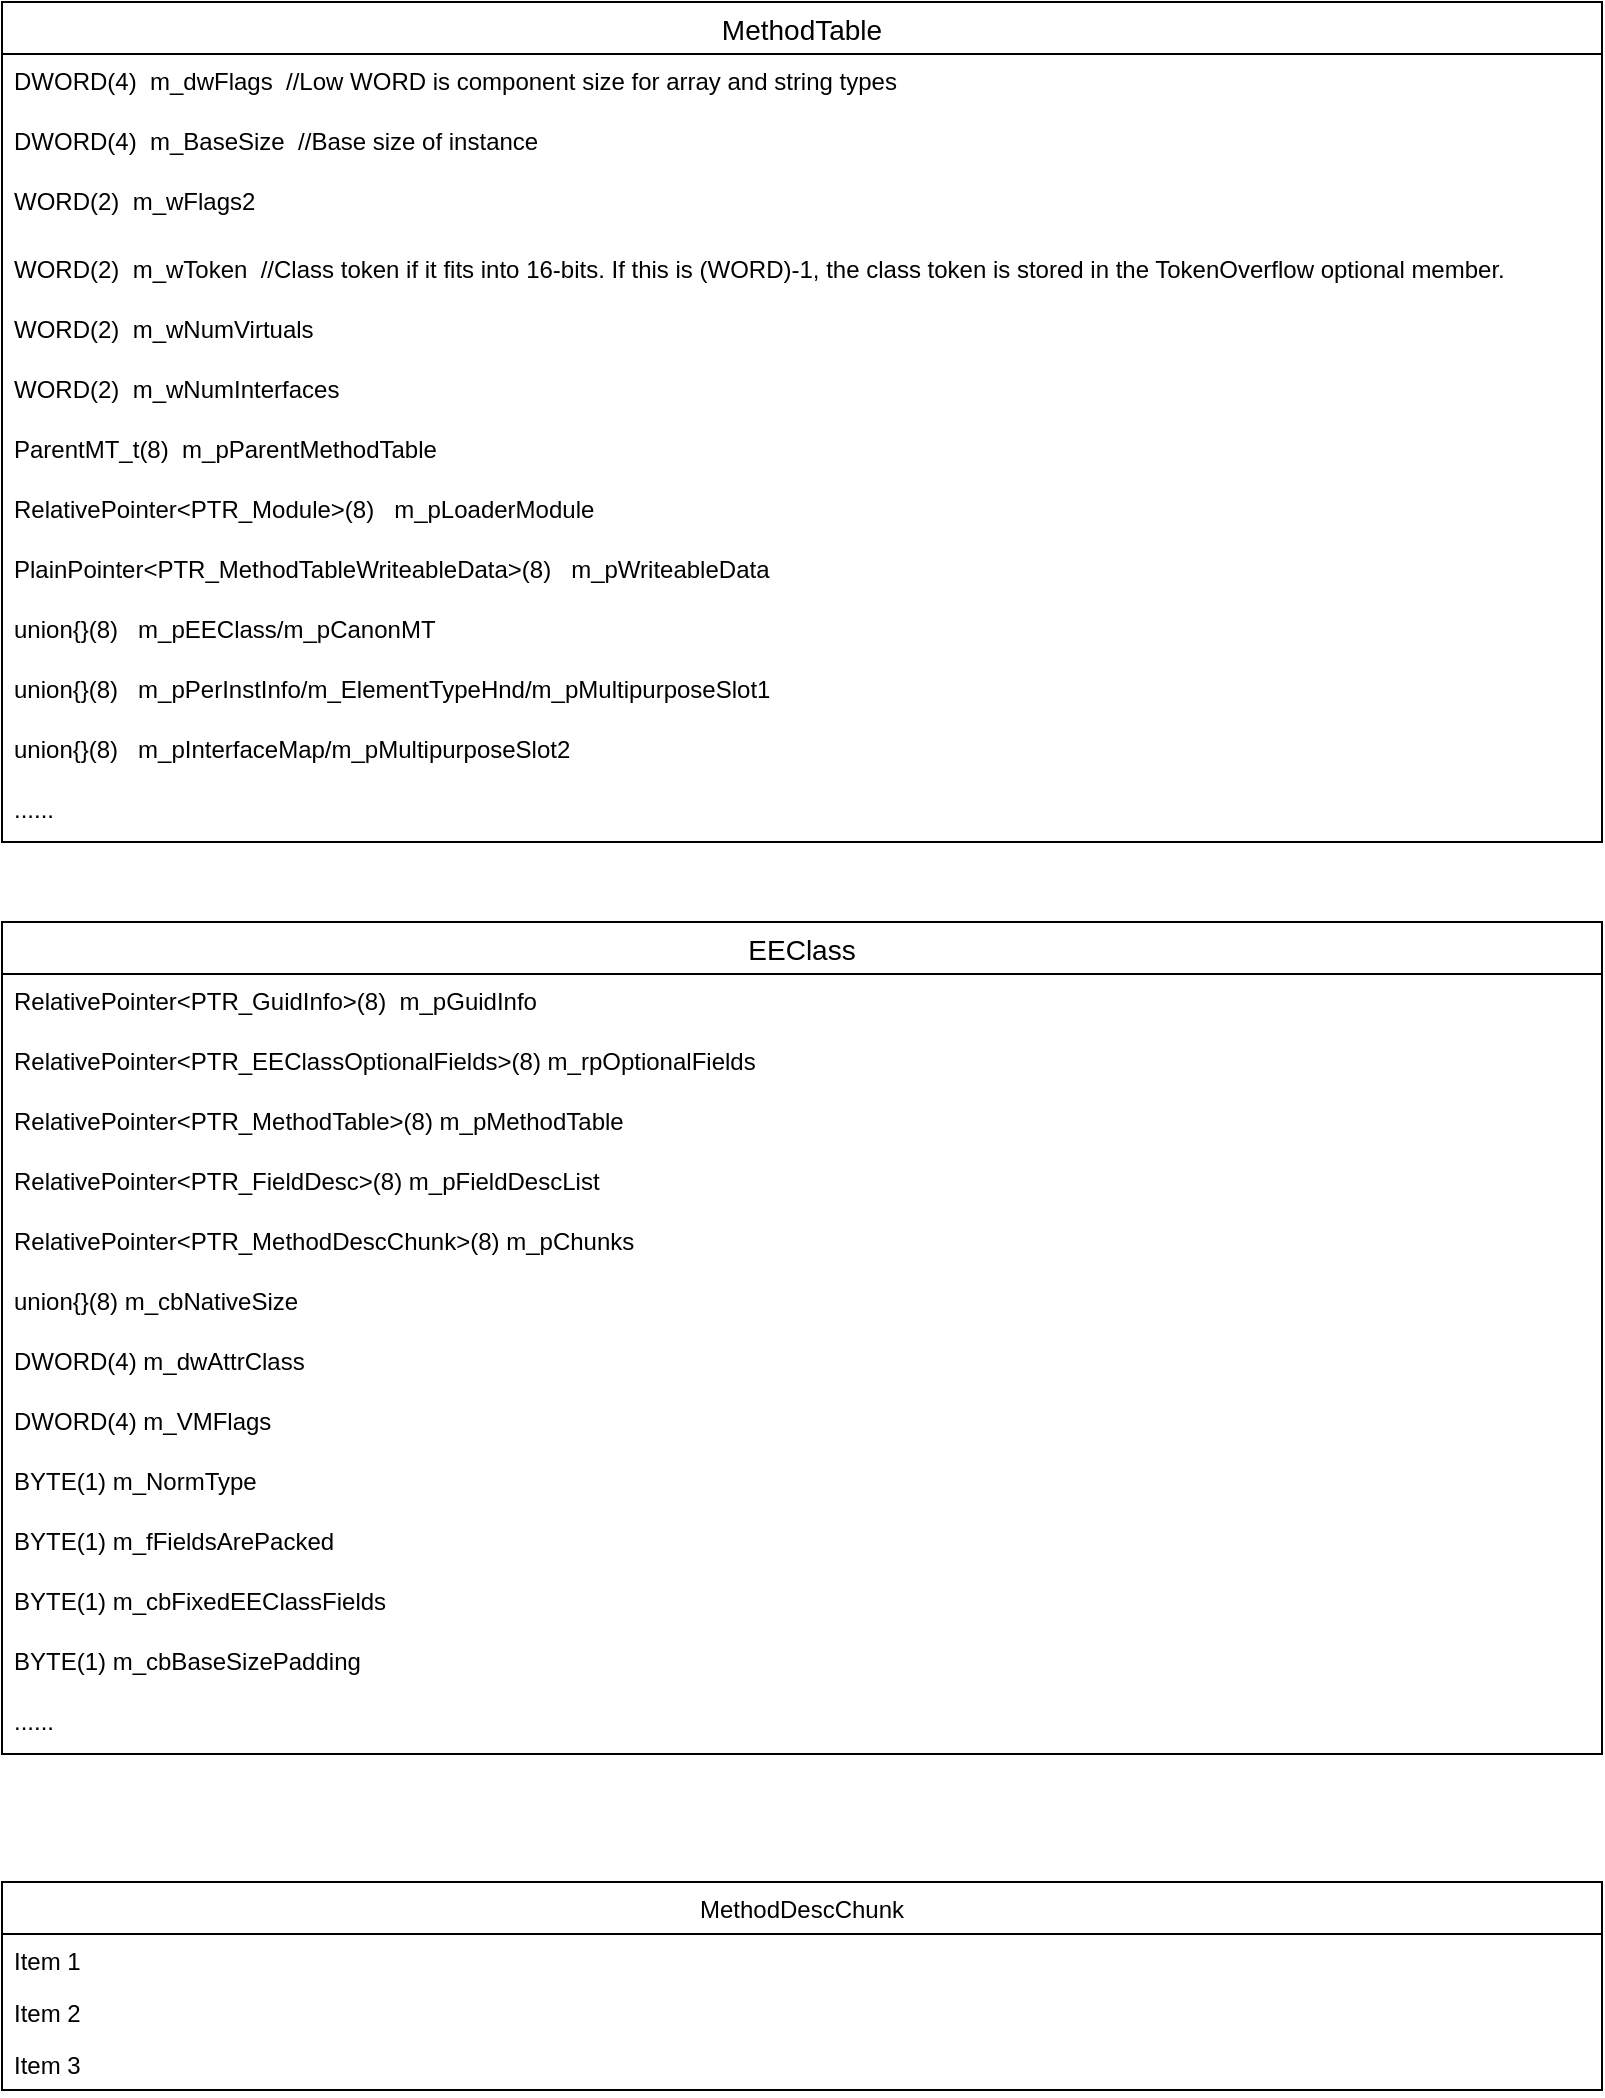 <mxfile version="13.7.9" type="device"><diagram id="g_3AhMqO-zzzt2UeoqaS" name="Page-1"><mxGraphModel dx="1326" dy="806" grid="1" gridSize="10" guides="1" tooltips="1" connect="1" arrows="1" fold="1" page="1" pageScale="1" pageWidth="850" pageHeight="1100" math="0" shadow="0"><root><mxCell id="0"/><mxCell id="1" parent="0"/><mxCell id="8AvZKaCvf72QN51XY9zz-26" value="MethodTable" style="swimlane;fontStyle=0;childLayout=stackLayout;horizontal=1;startSize=26;horizontalStack=0;resizeParent=1;resizeParentMax=0;resizeLast=0;collapsible=1;marginBottom=0;align=center;fontSize=14;" vertex="1" parent="1"><mxGeometry x="200" y="20" width="800" height="420" as="geometry"/></mxCell><mxCell id="8AvZKaCvf72QN51XY9zz-27" value="DWORD(4)  m_dwFlags  //Low WORD is component size for array and string types" style="text;strokeColor=none;fillColor=none;spacingLeft=4;spacingRight=4;overflow=hidden;rotatable=0;points=[[0,0.5],[1,0.5]];portConstraint=eastwest;fontSize=12;" vertex="1" parent="8AvZKaCvf72QN51XY9zz-26"><mxGeometry y="26" width="800" height="30" as="geometry"/></mxCell><mxCell id="8AvZKaCvf72QN51XY9zz-32" value="DWORD(4)  m_BaseSize  //Base size of instance" style="text;strokeColor=none;fillColor=none;spacingLeft=4;spacingRight=4;overflow=hidden;rotatable=0;points=[[0,0.5],[1,0.5]];portConstraint=eastwest;fontSize=12;" vertex="1" parent="8AvZKaCvf72QN51XY9zz-26"><mxGeometry y="56" width="800" height="30" as="geometry"/></mxCell><mxCell id="8AvZKaCvf72QN51XY9zz-28" value="WORD(2)  m_wFlags2  " style="text;strokeColor=none;fillColor=none;spacingLeft=4;spacingRight=4;overflow=hidden;rotatable=0;points=[[0,0.5],[1,0.5]];portConstraint=eastwest;fontSize=12;" vertex="1" parent="8AvZKaCvf72QN51XY9zz-26"><mxGeometry y="86" width="800" height="34" as="geometry"/></mxCell><mxCell id="8AvZKaCvf72QN51XY9zz-33" value="WORD(2)  m_wToken  //Class token if it fits into 16-bits. If this is (WORD)-1, the class token is stored in the TokenOverflow optional member." style="text;strokeColor=none;fillColor=none;spacingLeft=4;spacingRight=4;overflow=hidden;rotatable=0;points=[[0,0.5],[1,0.5]];portConstraint=eastwest;fontSize=12;" vertex="1" parent="8AvZKaCvf72QN51XY9zz-26"><mxGeometry y="120" width="800" height="30" as="geometry"/></mxCell><mxCell id="8AvZKaCvf72QN51XY9zz-34" value="WORD(2)  m_wNumVirtuals" style="text;strokeColor=none;fillColor=none;spacingLeft=4;spacingRight=4;overflow=hidden;rotatable=0;points=[[0,0.5],[1,0.5]];portConstraint=eastwest;fontSize=12;" vertex="1" parent="8AvZKaCvf72QN51XY9zz-26"><mxGeometry y="150" width="800" height="30" as="geometry"/></mxCell><mxCell id="8AvZKaCvf72QN51XY9zz-35" value="WORD(2)  m_wNumInterfaces" style="text;strokeColor=none;fillColor=none;spacingLeft=4;spacingRight=4;overflow=hidden;rotatable=0;points=[[0,0.5],[1,0.5]];portConstraint=eastwest;fontSize=12;" vertex="1" parent="8AvZKaCvf72QN51XY9zz-26"><mxGeometry y="180" width="800" height="30" as="geometry"/></mxCell><mxCell id="8AvZKaCvf72QN51XY9zz-29" value="ParentMT_t(8)  m_pParentMethodTable" style="text;strokeColor=none;fillColor=none;spacingLeft=4;spacingRight=4;overflow=hidden;rotatable=0;points=[[0,0.5],[1,0.5]];portConstraint=eastwest;fontSize=12;" vertex="1" parent="8AvZKaCvf72QN51XY9zz-26"><mxGeometry y="210" width="800" height="30" as="geometry"/></mxCell><mxCell id="8AvZKaCvf72QN51XY9zz-36" value="RelativePointer&lt;PTR_Module&gt;(8)   m_pLoaderModule" style="text;strokeColor=none;fillColor=none;spacingLeft=4;spacingRight=4;overflow=hidden;rotatable=0;points=[[0,0.5],[1,0.5]];portConstraint=eastwest;fontSize=12;" vertex="1" parent="8AvZKaCvf72QN51XY9zz-26"><mxGeometry y="240" width="800" height="30" as="geometry"/></mxCell><mxCell id="8AvZKaCvf72QN51XY9zz-37" value="PlainPointer&lt;PTR_MethodTableWriteableData&gt;(8)   m_pWriteableData" style="text;strokeColor=none;fillColor=none;spacingLeft=4;spacingRight=4;overflow=hidden;rotatable=0;points=[[0,0.5],[1,0.5]];portConstraint=eastwest;fontSize=12;" vertex="1" parent="8AvZKaCvf72QN51XY9zz-26"><mxGeometry y="270" width="800" height="30" as="geometry"/></mxCell><mxCell id="8AvZKaCvf72QN51XY9zz-38" value="union{}(8)   m_pEEClass/m_pCanonMT" style="text;strokeColor=none;fillColor=none;spacingLeft=4;spacingRight=4;overflow=hidden;rotatable=0;points=[[0,0.5],[1,0.5]];portConstraint=eastwest;fontSize=12;" vertex="1" parent="8AvZKaCvf72QN51XY9zz-26"><mxGeometry y="300" width="800" height="30" as="geometry"/></mxCell><mxCell id="8AvZKaCvf72QN51XY9zz-39" value="union{}(8)   m_pPerInstInfo/m_ElementTypeHnd/m_pMultipurposeSlot1" style="text;strokeColor=none;fillColor=none;spacingLeft=4;spacingRight=4;overflow=hidden;rotatable=0;points=[[0,0.5],[1,0.5]];portConstraint=eastwest;fontSize=12;" vertex="1" parent="8AvZKaCvf72QN51XY9zz-26"><mxGeometry y="330" width="800" height="30" as="geometry"/></mxCell><mxCell id="8AvZKaCvf72QN51XY9zz-40" value="union{}(8)   m_pInterfaceMap/m_pMultipurposeSlot2" style="text;strokeColor=none;fillColor=none;spacingLeft=4;spacingRight=4;overflow=hidden;rotatable=0;points=[[0,0.5],[1,0.5]];portConstraint=eastwest;fontSize=12;" vertex="1" parent="8AvZKaCvf72QN51XY9zz-26"><mxGeometry y="360" width="800" height="30" as="geometry"/></mxCell><mxCell id="8AvZKaCvf72QN51XY9zz-31" value="......" style="text;strokeColor=none;fillColor=none;spacingLeft=4;spacingRight=4;overflow=hidden;rotatable=0;points=[[0,0.5],[1,0.5]];portConstraint=eastwest;fontSize=12;" vertex="1" parent="8AvZKaCvf72QN51XY9zz-26"><mxGeometry y="390" width="800" height="30" as="geometry"/></mxCell><mxCell id="8AvZKaCvf72QN51XY9zz-70" value="MethodDescChunk" style="swimlane;fontStyle=0;childLayout=stackLayout;horizontal=1;startSize=26;fillColor=none;horizontalStack=0;resizeParent=1;resizeParentMax=0;resizeLast=0;collapsible=1;marginBottom=0;" vertex="1" parent="1"><mxGeometry x="200" y="960" width="800" height="104" as="geometry"/></mxCell><mxCell id="8AvZKaCvf72QN51XY9zz-71" value="Item 1" style="text;strokeColor=none;fillColor=none;align=left;verticalAlign=top;spacingLeft=4;spacingRight=4;overflow=hidden;rotatable=0;points=[[0,0.5],[1,0.5]];portConstraint=eastwest;" vertex="1" parent="8AvZKaCvf72QN51XY9zz-70"><mxGeometry y="26" width="800" height="26" as="geometry"/></mxCell><mxCell id="8AvZKaCvf72QN51XY9zz-72" value="Item 2" style="text;strokeColor=none;fillColor=none;align=left;verticalAlign=top;spacingLeft=4;spacingRight=4;overflow=hidden;rotatable=0;points=[[0,0.5],[1,0.5]];portConstraint=eastwest;" vertex="1" parent="8AvZKaCvf72QN51XY9zz-70"><mxGeometry y="52" width="800" height="26" as="geometry"/></mxCell><mxCell id="8AvZKaCvf72QN51XY9zz-73" value="Item 3" style="text;strokeColor=none;fillColor=none;align=left;verticalAlign=top;spacingLeft=4;spacingRight=4;overflow=hidden;rotatable=0;points=[[0,0.5],[1,0.5]];portConstraint=eastwest;" vertex="1" parent="8AvZKaCvf72QN51XY9zz-70"><mxGeometry y="78" width="800" height="26" as="geometry"/></mxCell><mxCell id="8AvZKaCvf72QN51XY9zz-55" value="EEClass" style="swimlane;fontStyle=0;childLayout=stackLayout;horizontal=1;startSize=26;horizontalStack=0;resizeParent=1;resizeParentMax=0;resizeLast=0;collapsible=1;marginBottom=0;align=center;fontSize=14;" vertex="1" parent="1"><mxGeometry x="200" y="480" width="800" height="416" as="geometry"/></mxCell><mxCell id="8AvZKaCvf72QN51XY9zz-56" value="RelativePointer&lt;PTR_GuidInfo&gt;(8)  m_pGuidInfo" style="text;strokeColor=none;fillColor=none;spacingLeft=4;spacingRight=4;overflow=hidden;rotatable=0;points=[[0,0.5],[1,0.5]];portConstraint=eastwest;fontSize=12;" vertex="1" parent="8AvZKaCvf72QN51XY9zz-55"><mxGeometry y="26" width="800" height="30" as="geometry"/></mxCell><mxCell id="8AvZKaCvf72QN51XY9zz-59" value="RelativePointer&lt;PTR_EEClassOptionalFields&gt;(8) m_rpOptionalFields" style="text;strokeColor=none;fillColor=none;spacingLeft=4;spacingRight=4;overflow=hidden;rotatable=0;points=[[0,0.5],[1,0.5]];portConstraint=eastwest;fontSize=12;" vertex="1" parent="8AvZKaCvf72QN51XY9zz-55"><mxGeometry y="56" width="800" height="30" as="geometry"/></mxCell><mxCell id="8AvZKaCvf72QN51XY9zz-57" value="RelativePointer&lt;PTR_MethodTable&gt;(8) m_pMethodTable" style="text;strokeColor=none;fillColor=none;spacingLeft=4;spacingRight=4;overflow=hidden;rotatable=0;points=[[0,0.5],[1,0.5]];portConstraint=eastwest;fontSize=12;" vertex="1" parent="8AvZKaCvf72QN51XY9zz-55"><mxGeometry y="86" width="800" height="30" as="geometry"/></mxCell><mxCell id="8AvZKaCvf72QN51XY9zz-60" value="RelativePointer&lt;PTR_FieldDesc&gt;(8) m_pFieldDescList" style="text;strokeColor=none;fillColor=none;spacingLeft=4;spacingRight=4;overflow=hidden;rotatable=0;points=[[0,0.5],[1,0.5]];portConstraint=eastwest;fontSize=12;" vertex="1" parent="8AvZKaCvf72QN51XY9zz-55"><mxGeometry y="116" width="800" height="30" as="geometry"/></mxCell><mxCell id="8AvZKaCvf72QN51XY9zz-61" value="RelativePointer&lt;PTR_MethodDescChunk&gt;(8) m_pChunks" style="text;strokeColor=none;fillColor=none;spacingLeft=4;spacingRight=4;overflow=hidden;rotatable=0;points=[[0,0.5],[1,0.5]];portConstraint=eastwest;fontSize=12;" vertex="1" parent="8AvZKaCvf72QN51XY9zz-55"><mxGeometry y="146" width="800" height="30" as="geometry"/></mxCell><mxCell id="8AvZKaCvf72QN51XY9zz-58" value="union{}(8) m_cbNativeSize" style="text;strokeColor=none;fillColor=none;spacingLeft=4;spacingRight=4;overflow=hidden;rotatable=0;points=[[0,0.5],[1,0.5]];portConstraint=eastwest;fontSize=12;" vertex="1" parent="8AvZKaCvf72QN51XY9zz-55"><mxGeometry y="176" width="800" height="30" as="geometry"/></mxCell><mxCell id="8AvZKaCvf72QN51XY9zz-62" value="DWORD(4) m_dwAttrClass" style="text;strokeColor=none;fillColor=none;spacingLeft=4;spacingRight=4;overflow=hidden;rotatable=0;points=[[0,0.5],[1,0.5]];portConstraint=eastwest;fontSize=12;" vertex="1" parent="8AvZKaCvf72QN51XY9zz-55"><mxGeometry y="206" width="800" height="30" as="geometry"/></mxCell><mxCell id="8AvZKaCvf72QN51XY9zz-63" value="DWORD(4) m_VMFlags" style="text;strokeColor=none;fillColor=none;spacingLeft=4;spacingRight=4;overflow=hidden;rotatable=0;points=[[0,0.5],[1,0.5]];portConstraint=eastwest;fontSize=12;" vertex="1" parent="8AvZKaCvf72QN51XY9zz-55"><mxGeometry y="236" width="800" height="30" as="geometry"/></mxCell><mxCell id="8AvZKaCvf72QN51XY9zz-64" value="BYTE(1) m_NormType" style="text;strokeColor=none;fillColor=none;spacingLeft=4;spacingRight=4;overflow=hidden;rotatable=0;points=[[0,0.5],[1,0.5]];portConstraint=eastwest;fontSize=12;" vertex="1" parent="8AvZKaCvf72QN51XY9zz-55"><mxGeometry y="266" width="800" height="30" as="geometry"/></mxCell><mxCell id="8AvZKaCvf72QN51XY9zz-65" value="BYTE(1) m_fFieldsArePacked" style="text;strokeColor=none;fillColor=none;spacingLeft=4;spacingRight=4;overflow=hidden;rotatable=0;points=[[0,0.5],[1,0.5]];portConstraint=eastwest;fontSize=12;" vertex="1" parent="8AvZKaCvf72QN51XY9zz-55"><mxGeometry y="296" width="800" height="30" as="geometry"/></mxCell><mxCell id="8AvZKaCvf72QN51XY9zz-67" value="BYTE(1) m_cbFixedEEClassFields" style="text;strokeColor=none;fillColor=none;spacingLeft=4;spacingRight=4;overflow=hidden;rotatable=0;points=[[0,0.5],[1,0.5]];portConstraint=eastwest;fontSize=12;" vertex="1" parent="8AvZKaCvf72QN51XY9zz-55"><mxGeometry y="326" width="800" height="30" as="geometry"/></mxCell><mxCell id="8AvZKaCvf72QN51XY9zz-68" value="BYTE(1) m_cbBaseSizePadding" style="text;strokeColor=none;fillColor=none;spacingLeft=4;spacingRight=4;overflow=hidden;rotatable=0;points=[[0,0.5],[1,0.5]];portConstraint=eastwest;fontSize=12;" vertex="1" parent="8AvZKaCvf72QN51XY9zz-55"><mxGeometry y="356" width="800" height="30" as="geometry"/></mxCell><mxCell id="8AvZKaCvf72QN51XY9zz-69" value="......" style="text;strokeColor=none;fillColor=none;spacingLeft=4;spacingRight=4;overflow=hidden;rotatable=0;points=[[0,0.5],[1,0.5]];portConstraint=eastwest;fontSize=12;" vertex="1" parent="8AvZKaCvf72QN51XY9zz-55"><mxGeometry y="386" width="800" height="30" as="geometry"/></mxCell></root></mxGraphModel></diagram></mxfile>